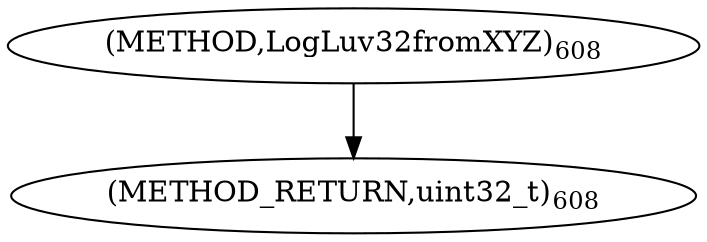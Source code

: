digraph "LogLuv32fromXYZ" {  
"9336" [label = <(METHOD,LogLuv32fromXYZ)<SUB>608</SUB>> ]
"9339" [label = <(METHOD_RETURN,uint32_t)<SUB>608</SUB>> ]
  "9336" -> "9339" 
}
